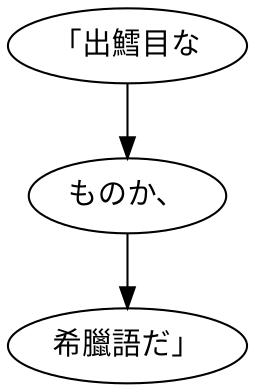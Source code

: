 digraph graph4631 {
	node0 [label="「出鱈目な"];
	node1 [label="ものか、"];
	node2 [label="希臘語だ」"];
	node0 -> node1;
	node1 -> node2;
}
